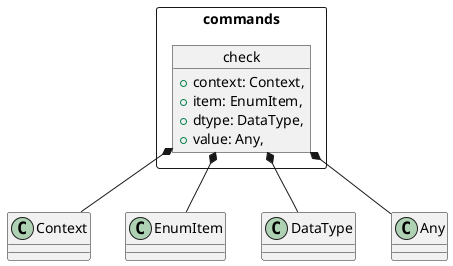 @startuml
package commands <<Rectangle>> {

    object check {
        +context: Context,
        +item: EnumItem,
        +dtype: DataType,
        +value: Any,
    }
}

check *-- Context
check *-- EnumItem
check *-- DataType
check *-- Any

@enduml
